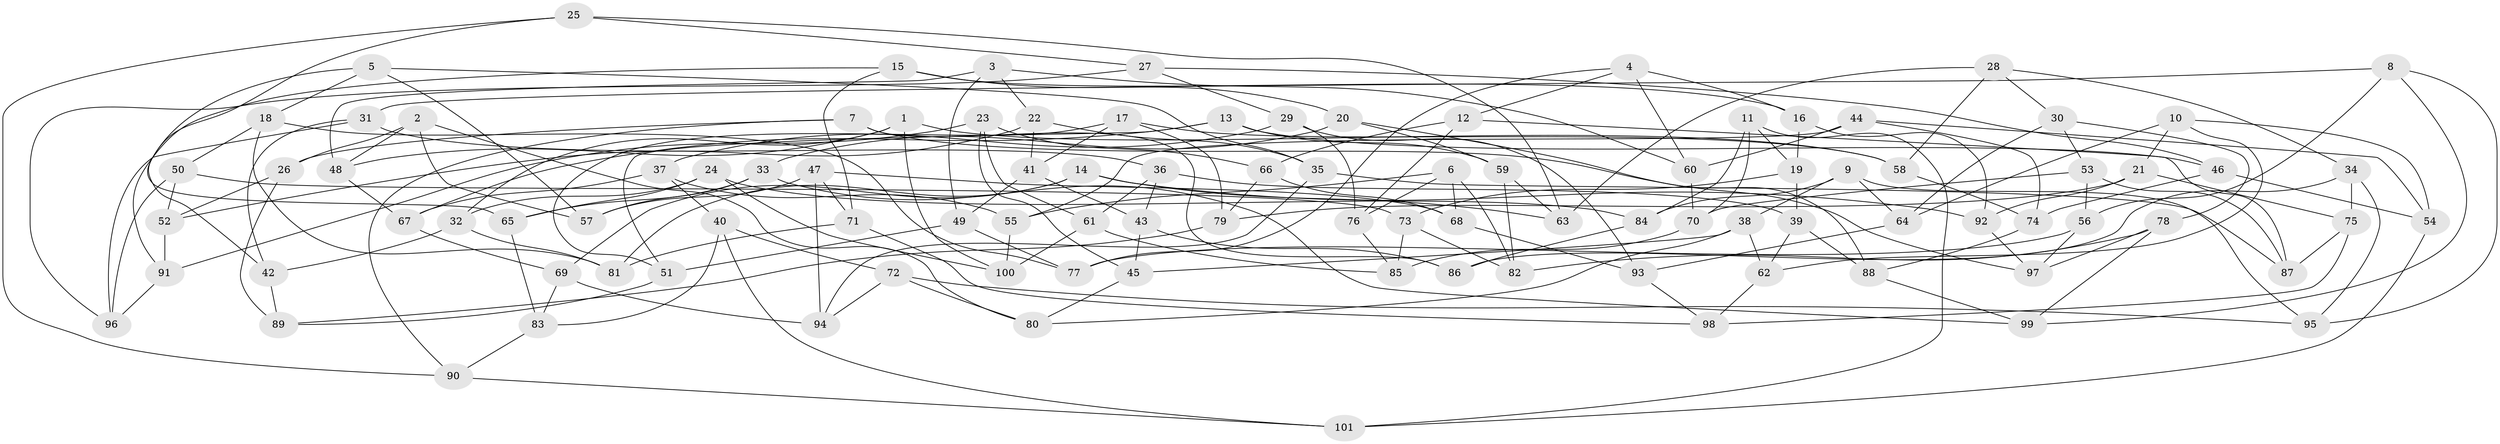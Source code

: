 // Generated by graph-tools (version 1.1) at 2025/11/02/27/25 16:11:42]
// undirected, 101 vertices, 202 edges
graph export_dot {
graph [start="1"]
  node [color=gray90,style=filled];
  1;
  2;
  3;
  4;
  5;
  6;
  7;
  8;
  9;
  10;
  11;
  12;
  13;
  14;
  15;
  16;
  17;
  18;
  19;
  20;
  21;
  22;
  23;
  24;
  25;
  26;
  27;
  28;
  29;
  30;
  31;
  32;
  33;
  34;
  35;
  36;
  37;
  38;
  39;
  40;
  41;
  42;
  43;
  44;
  45;
  46;
  47;
  48;
  49;
  50;
  51;
  52;
  53;
  54;
  55;
  56;
  57;
  58;
  59;
  60;
  61;
  62;
  63;
  64;
  65;
  66;
  67;
  68;
  69;
  70;
  71;
  72;
  73;
  74;
  75;
  76;
  77;
  78;
  79;
  80;
  81;
  82;
  83;
  84;
  85;
  86;
  87;
  88;
  89;
  90;
  91;
  92;
  93;
  94;
  95;
  96;
  97;
  98;
  99;
  100;
  101;
  1 -- 48;
  1 -- 32;
  1 -- 58;
  1 -- 100;
  2 -- 57;
  2 -- 26;
  2 -- 48;
  2 -- 80;
  3 -- 60;
  3 -- 48;
  3 -- 22;
  3 -- 49;
  4 -- 16;
  4 -- 60;
  4 -- 12;
  4 -- 77;
  5 -- 42;
  5 -- 35;
  5 -- 18;
  5 -- 57;
  6 -- 82;
  6 -- 68;
  6 -- 76;
  6 -- 55;
  7 -- 90;
  7 -- 26;
  7 -- 86;
  7 -- 97;
  8 -- 95;
  8 -- 99;
  8 -- 56;
  8 -- 31;
  9 -- 95;
  9 -- 84;
  9 -- 64;
  9 -- 38;
  10 -- 64;
  10 -- 54;
  10 -- 62;
  10 -- 21;
  11 -- 19;
  11 -- 101;
  11 -- 70;
  11 -- 84;
  12 -- 87;
  12 -- 76;
  12 -- 66;
  13 -- 59;
  13 -- 46;
  13 -- 51;
  13 -- 67;
  14 -- 92;
  14 -- 63;
  14 -- 69;
  14 -- 81;
  15 -- 71;
  15 -- 91;
  15 -- 20;
  15 -- 16;
  16 -- 19;
  16 -- 92;
  17 -- 79;
  17 -- 58;
  17 -- 51;
  17 -- 41;
  18 -- 77;
  18 -- 50;
  18 -- 81;
  19 -- 73;
  19 -- 39;
  20 -- 88;
  20 -- 33;
  20 -- 59;
  21 -- 92;
  21 -- 79;
  21 -- 75;
  22 -- 52;
  22 -- 41;
  22 -- 35;
  23 -- 91;
  23 -- 66;
  23 -- 45;
  23 -- 61;
  24 -- 65;
  24 -- 32;
  24 -- 100;
  24 -- 84;
  25 -- 65;
  25 -- 27;
  25 -- 63;
  25 -- 90;
  26 -- 52;
  26 -- 89;
  27 -- 96;
  27 -- 46;
  27 -- 29;
  28 -- 58;
  28 -- 34;
  28 -- 63;
  28 -- 30;
  29 -- 37;
  29 -- 93;
  29 -- 76;
  30 -- 64;
  30 -- 78;
  30 -- 53;
  31 -- 36;
  31 -- 96;
  31 -- 42;
  32 -- 42;
  32 -- 81;
  33 -- 99;
  33 -- 65;
  33 -- 57;
  34 -- 95;
  34 -- 75;
  34 -- 86;
  35 -- 87;
  35 -- 94;
  36 -- 39;
  36 -- 61;
  36 -- 43;
  37 -- 55;
  37 -- 40;
  37 -- 67;
  38 -- 62;
  38 -- 80;
  38 -- 45;
  39 -- 88;
  39 -- 62;
  40 -- 101;
  40 -- 83;
  40 -- 72;
  41 -- 43;
  41 -- 49;
  42 -- 89;
  43 -- 45;
  43 -- 86;
  44 -- 74;
  44 -- 60;
  44 -- 55;
  44 -- 54;
  45 -- 80;
  46 -- 54;
  46 -- 74;
  47 -- 71;
  47 -- 68;
  47 -- 94;
  47 -- 57;
  48 -- 67;
  49 -- 51;
  49 -- 77;
  50 -- 73;
  50 -- 96;
  50 -- 52;
  51 -- 89;
  52 -- 91;
  53 -- 87;
  53 -- 56;
  53 -- 70;
  54 -- 101;
  55 -- 100;
  56 -- 97;
  56 -- 77;
  58 -- 74;
  59 -- 82;
  59 -- 63;
  60 -- 70;
  61 -- 85;
  61 -- 100;
  62 -- 98;
  64 -- 93;
  65 -- 83;
  66 -- 68;
  66 -- 79;
  67 -- 69;
  68 -- 93;
  69 -- 83;
  69 -- 94;
  70 -- 85;
  71 -- 98;
  71 -- 81;
  72 -- 95;
  72 -- 94;
  72 -- 80;
  73 -- 85;
  73 -- 82;
  74 -- 88;
  75 -- 98;
  75 -- 87;
  76 -- 85;
  78 -- 97;
  78 -- 82;
  78 -- 99;
  79 -- 89;
  83 -- 90;
  84 -- 86;
  88 -- 99;
  90 -- 101;
  91 -- 96;
  92 -- 97;
  93 -- 98;
}
